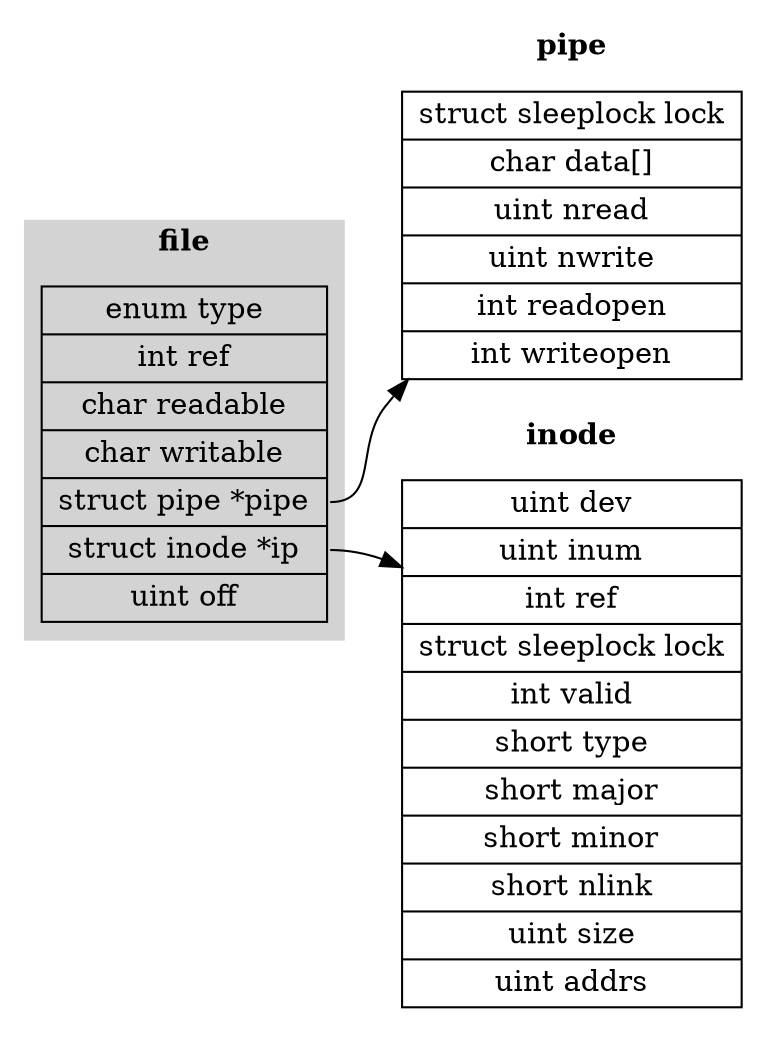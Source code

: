 digraph file_struct {
  rankdir=LR;
  node [shape=record];

  subgraph cluster_file {
    label=<<b>file</b>>; style=filled; color=lightgray;
    file [label="enum type|int ref|char readable|char writable|<p>struct pipe *pipe|<i>struct inode *ip|uint off"];
  }
  subgraph cluster_pipe {
    label =<<b>pipe</b>>; style=filled; color=white;
    pipe [label="struct sleeplock lock|char data[]|uint nread|uint nwrite|int readopen|int writeopen"];
  }
  subgraph cluster_inode {
    label =<<b>inode</b>>; style=filled; color=white;
    inode [label="uint dev|uint inum|int ref|struct sleeplock lock|int valid|short type|short major|short minor|short nlink|uint size|uint addrs"];
  }

  file:p -> pipe;
  file:i -> inode;

}
